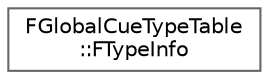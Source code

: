 digraph "Graphical Class Hierarchy"
{
 // INTERACTIVE_SVG=YES
 // LATEX_PDF_SIZE
  bgcolor="transparent";
  edge [fontname=Helvetica,fontsize=10,labelfontname=Helvetica,labelfontsize=10];
  node [fontname=Helvetica,fontsize=10,shape=box,height=0.2,width=0.4];
  rankdir="LR";
  Node0 [id="Node000000",label="FGlobalCueTypeTable\l::FTypeInfo",height=0.2,width=0.4,color="grey40", fillcolor="white", style="filled",URL="$db/d81/structFGlobalCueTypeTable_1_1FTypeInfo.html",tooltip=" "];
}
